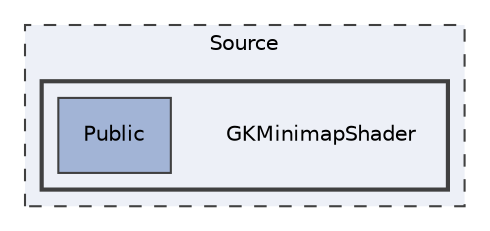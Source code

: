 digraph "Source/GKMinimapShader"
{
 // LATEX_PDF_SIZE
  edge [fontname="Helvetica",fontsize="10",labelfontname="Helvetica",labelfontsize="10"];
  node [fontname="Helvetica",fontsize="10",shape=record];
  compound=true
  subgraph clusterdir_74389ed8173ad57b461b9d623a1f3867 {
    graph [ bgcolor="#edf0f7", pencolor="grey25", style="filled,dashed,", label="Source", fontname="Helvetica", fontsize="10", URL="dir_74389ed8173ad57b461b9d623a1f3867.html"]
  subgraph clusterdir_87881ab93b84626d7ec1b3ea0c14a181 {
    graph [ bgcolor="#edf0f7", pencolor="grey25", style="filled,bold,", label="", fontname="Helvetica", fontsize="10", URL="dir_87881ab93b84626d7ec1b3ea0c14a181.html"]
    dir_87881ab93b84626d7ec1b3ea0c14a181 [shape=plaintext, label="GKMinimapShader"];
  dir_ceab7adb70dd5e471101f5345263125e [shape=box, label="Public", style="filled,", fillcolor="#a2b4d6", color="grey25", URL="dir_ceab7adb70dd5e471101f5345263125e.html"];
  }
  }
}
